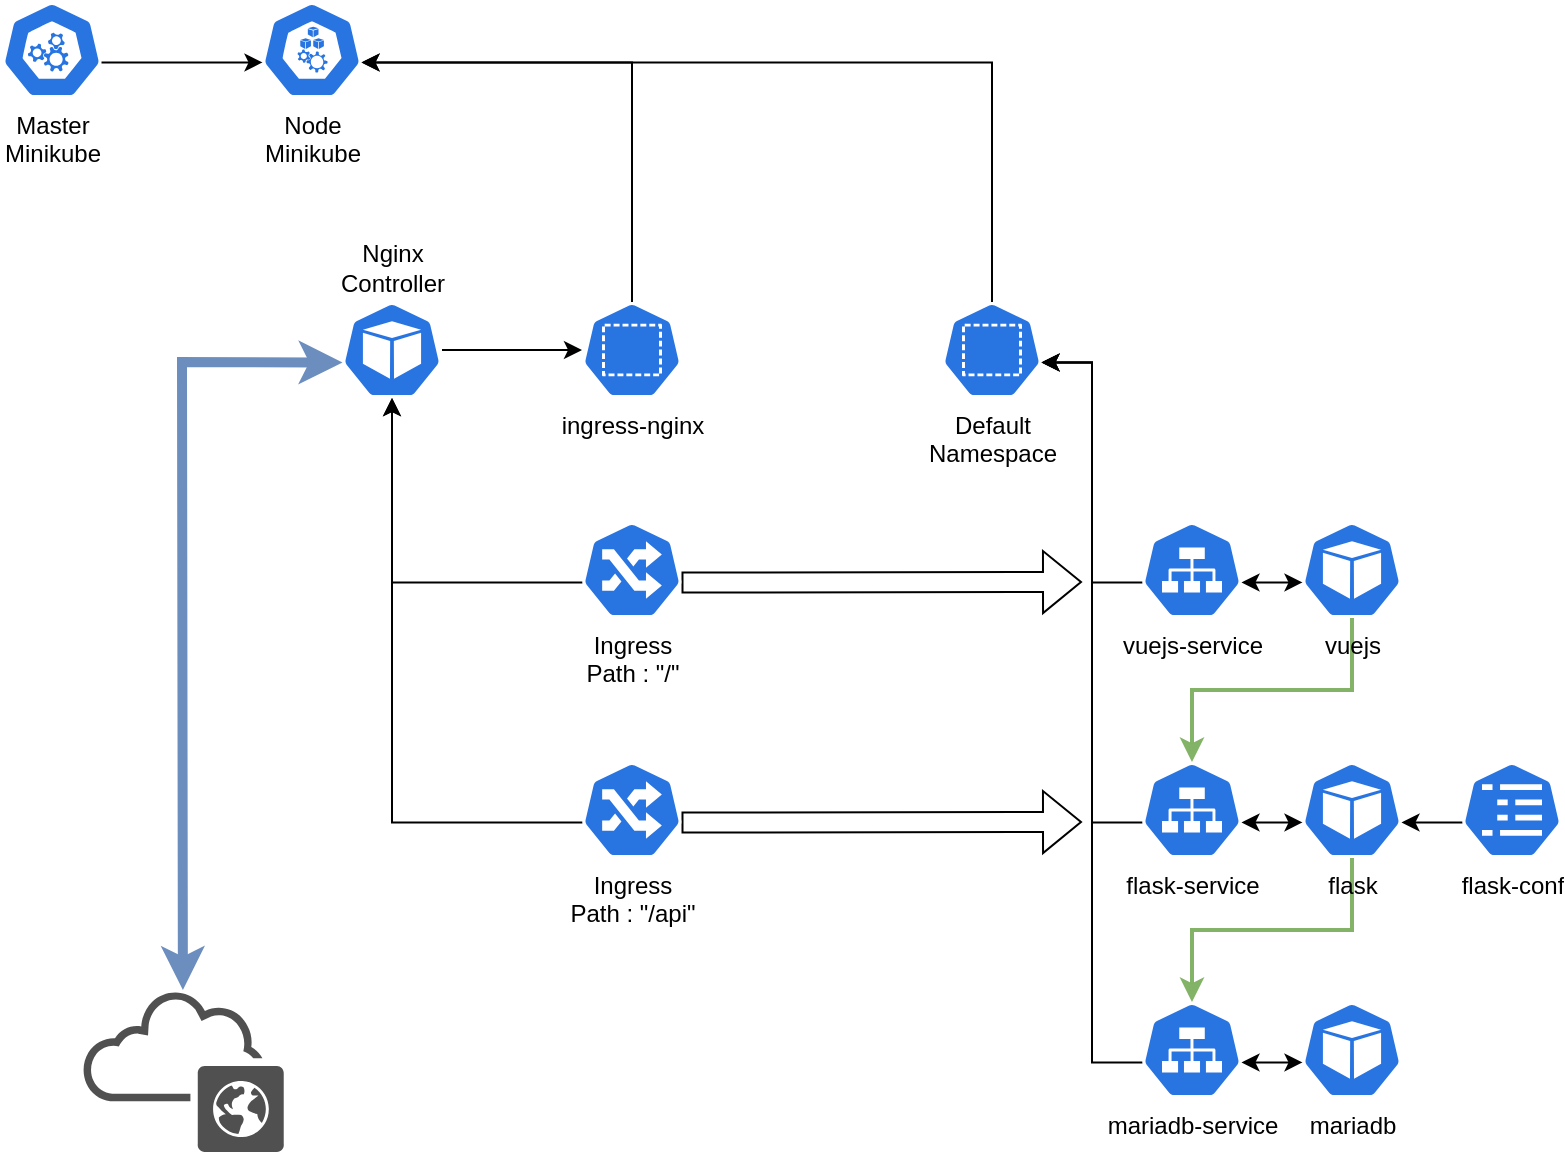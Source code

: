 <mxfile version="21.1.0" type="device">
  <diagram name="Page-1" id="pNoEjBvDNpZCRY3drm0s">
    <mxGraphModel dx="1434" dy="795" grid="1" gridSize="10" guides="1" tooltips="1" connect="1" arrows="1" fold="1" page="1" pageScale="1" pageWidth="827" pageHeight="1169" math="0" shadow="0">
      <root>
        <mxCell id="0" />
        <mxCell id="1" parent="0" />
        <mxCell id="DZL-AU3BLcYiQr3JJNqp-4" value="Master&lt;div&gt;Minikube&lt;/div&gt;" style="sketch=0;html=1;dashed=0;whitespace=wrap;fillColor=#2875E2;strokeColor=#ffffff;points=[[0.005,0.63,0],[0.1,0.2,0],[0.9,0.2,0],[0.5,0,0],[0.995,0.63,0],[0.72,0.99,0],[0.5,1,0],[0.28,0.99,0]];verticalLabelPosition=bottom;align=center;verticalAlign=top;shape=mxgraph.kubernetes.icon;prIcon=master" parent="1" vertex="1">
          <mxGeometry x="10" y="10" width="50" height="48" as="geometry" />
        </mxCell>
        <mxCell id="DZL-AU3BLcYiQr3JJNqp-7" value="&lt;div&gt;Node&lt;br&gt;&lt;/div&gt;&lt;div&gt;Minikube&lt;/div&gt;" style="sketch=0;html=1;dashed=0;whitespace=wrap;fillColor=#2875E2;strokeColor=#ffffff;points=[[0.005,0.63,0],[0.1,0.2,0],[0.9,0.2,0],[0.5,0,0],[0.995,0.63,0],[0.72,0.99,0],[0.5,1,0],[0.28,0.99,0]];verticalLabelPosition=bottom;align=center;verticalAlign=top;shape=mxgraph.kubernetes.icon;prIcon=node" parent="1" vertex="1">
          <mxGeometry x="140" y="10" width="50" height="48" as="geometry" />
        </mxCell>
        <mxCell id="DZL-AU3BLcYiQr3JJNqp-9" value="" style="endArrow=classic;html=1;rounded=0;exitX=0.995;exitY=0.63;exitDx=0;exitDy=0;exitPerimeter=0;entryX=0.005;entryY=0.63;entryDx=0;entryDy=0;entryPerimeter=0;" parent="1" source="DZL-AU3BLcYiQr3JJNqp-4" target="DZL-AU3BLcYiQr3JJNqp-7" edge="1">
          <mxGeometry width="50" height="50" relative="1" as="geometry">
            <mxPoint x="240" y="230" as="sourcePoint" />
            <mxPoint x="290" y="180" as="targetPoint" />
          </mxGeometry>
        </mxCell>
        <mxCell id="DZL-AU3BLcYiQr3JJNqp-15" style="edgeStyle=orthogonalEdgeStyle;rounded=0;orthogonalLoop=1;jettySize=auto;html=1;exitX=0.5;exitY=0;exitDx=0;exitDy=0;exitPerimeter=0;entryX=0.995;entryY=0.63;entryDx=0;entryDy=0;entryPerimeter=0;" parent="1" source="DZL-AU3BLcYiQr3JJNqp-11" target="DZL-AU3BLcYiQr3JJNqp-7" edge="1">
          <mxGeometry relative="1" as="geometry" />
        </mxCell>
        <mxCell id="DZL-AU3BLcYiQr3JJNqp-11" value="&lt;div&gt;Default&lt;/div&gt;&lt;div&gt;Namespace&lt;/div&gt;" style="sketch=0;html=1;dashed=0;whitespace=wrap;fillColor=#2875E2;strokeColor=#ffffff;points=[[0.005,0.63,0],[0.1,0.2,0],[0.9,0.2,0],[0.5,0,0],[0.995,0.63,0],[0.72,0.99,0],[0.5,1,0],[0.28,0.99,0]];verticalLabelPosition=bottom;align=center;verticalAlign=top;shape=mxgraph.kubernetes.icon;prIcon=ns" parent="1" vertex="1">
          <mxGeometry x="480" y="160" width="50" height="48" as="geometry" />
        </mxCell>
        <mxCell id="DZL-AU3BLcYiQr3JJNqp-28" style="edgeStyle=orthogonalEdgeStyle;rounded=0;orthogonalLoop=1;jettySize=auto;html=1;exitX=0.005;exitY=0.63;exitDx=0;exitDy=0;exitPerimeter=0;entryX=0.995;entryY=0.63;entryDx=0;entryDy=0;entryPerimeter=0;" parent="1" source="DZL-AU3BLcYiQr3JJNqp-16" target="DZL-AU3BLcYiQr3JJNqp-11" edge="1">
          <mxGeometry relative="1" as="geometry" />
        </mxCell>
        <mxCell id="DZL-AU3BLcYiQr3JJNqp-16" value="vuejs-service" style="sketch=0;html=1;dashed=0;whitespace=wrap;fillColor=#2875E2;strokeColor=#ffffff;points=[[0.005,0.63,0],[0.1,0.2,0],[0.9,0.2,0],[0.5,0,0],[0.995,0.63,0],[0.72,0.99,0],[0.5,1,0],[0.28,0.99,0]];verticalLabelPosition=bottom;align=center;verticalAlign=top;shape=mxgraph.kubernetes.icon;prIcon=svc" parent="1" vertex="1">
          <mxGeometry x="580" y="270" width="50" height="48" as="geometry" />
        </mxCell>
        <mxCell id="p00tdbWl2PLdAIT1tHPg-5" style="edgeStyle=orthogonalEdgeStyle;rounded=0;orthogonalLoop=1;jettySize=auto;html=1;exitX=0.5;exitY=1;exitDx=0;exitDy=0;exitPerimeter=0;entryX=0.5;entryY=0;entryDx=0;entryDy=0;entryPerimeter=0;fillColor=#d5e8d4;strokeColor=#82b366;strokeWidth=2;" edge="1" parent="1" source="DZL-AU3BLcYiQr3JJNqp-17" target="DZL-AU3BLcYiQr3JJNqp-29">
          <mxGeometry relative="1" as="geometry" />
        </mxCell>
        <mxCell id="DZL-AU3BLcYiQr3JJNqp-17" value="vuejs" style="sketch=0;html=1;dashed=0;whitespace=wrap;fillColor=#2875E2;strokeColor=#ffffff;points=[[0.005,0.63,0],[0.1,0.2,0],[0.9,0.2,0],[0.5,0,0],[0.995,0.63,0],[0.72,0.99,0],[0.5,1,0],[0.28,0.99,0]];verticalLabelPosition=bottom;align=center;verticalAlign=top;shape=mxgraph.kubernetes.icon;prIcon=pod" parent="1" vertex="1">
          <mxGeometry x="660" y="270" width="50" height="48" as="geometry" />
        </mxCell>
        <mxCell id="DZL-AU3BLcYiQr3JJNqp-27" value="" style="endArrow=classic;startArrow=classic;html=1;rounded=0;entryX=0.005;entryY=0.63;entryDx=0;entryDy=0;entryPerimeter=0;exitX=0.995;exitY=0.63;exitDx=0;exitDy=0;exitPerimeter=0;" parent="1" source="DZL-AU3BLcYiQr3JJNqp-16" target="DZL-AU3BLcYiQr3JJNqp-17" edge="1">
          <mxGeometry width="50" height="50" relative="1" as="geometry">
            <mxPoint x="430" y="360" as="sourcePoint" />
            <mxPoint x="480" y="310" as="targetPoint" />
          </mxGeometry>
        </mxCell>
        <mxCell id="DZL-AU3BLcYiQr3JJNqp-44" style="edgeStyle=orthogonalEdgeStyle;rounded=0;orthogonalLoop=1;jettySize=auto;html=1;exitX=0.005;exitY=0.63;exitDx=0;exitDy=0;exitPerimeter=0;entryX=0.995;entryY=0.63;entryDx=0;entryDy=0;entryPerimeter=0;" parent="1" source="DZL-AU3BLcYiQr3JJNqp-29" target="DZL-AU3BLcYiQr3JJNqp-11" edge="1">
          <mxGeometry relative="1" as="geometry" />
        </mxCell>
        <mxCell id="DZL-AU3BLcYiQr3JJNqp-29" value="flask-service" style="sketch=0;html=1;dashed=0;whitespace=wrap;fillColor=#2875E2;strokeColor=#ffffff;points=[[0.005,0.63,0],[0.1,0.2,0],[0.9,0.2,0],[0.5,0,0],[0.995,0.63,0],[0.72,0.99,0],[0.5,1,0],[0.28,0.99,0]];verticalLabelPosition=bottom;align=center;verticalAlign=top;shape=mxgraph.kubernetes.icon;prIcon=svc" parent="1" vertex="1">
          <mxGeometry x="580" y="390" width="50" height="48" as="geometry" />
        </mxCell>
        <mxCell id="p00tdbWl2PLdAIT1tHPg-4" style="edgeStyle=orthogonalEdgeStyle;rounded=0;orthogonalLoop=1;jettySize=auto;html=1;exitX=0.5;exitY=1;exitDx=0;exitDy=0;exitPerimeter=0;entryX=0.5;entryY=0;entryDx=0;entryDy=0;entryPerimeter=0;fillColor=#d5e8d4;strokeColor=#82b366;strokeWidth=2;" edge="1" parent="1" source="DZL-AU3BLcYiQr3JJNqp-30" target="DZL-AU3BLcYiQr3JJNqp-34">
          <mxGeometry relative="1" as="geometry" />
        </mxCell>
        <mxCell id="DZL-AU3BLcYiQr3JJNqp-30" value="flask" style="sketch=0;html=1;dashed=0;whitespace=wrap;fillColor=#2875E2;strokeColor=#ffffff;points=[[0.005,0.63,0],[0.1,0.2,0],[0.9,0.2,0],[0.5,0,0],[0.995,0.63,0],[0.72,0.99,0],[0.5,1,0],[0.28,0.99,0]];verticalLabelPosition=bottom;align=center;verticalAlign=top;shape=mxgraph.kubernetes.icon;prIcon=pod" parent="1" vertex="1">
          <mxGeometry x="660" y="390" width="50" height="48" as="geometry" />
        </mxCell>
        <mxCell id="DZL-AU3BLcYiQr3JJNqp-33" value="" style="endArrow=classic;startArrow=classic;html=1;rounded=0;entryX=0.005;entryY=0.63;entryDx=0;entryDy=0;entryPerimeter=0;exitX=0.995;exitY=0.63;exitDx=0;exitDy=0;exitPerimeter=0;" parent="1" source="DZL-AU3BLcYiQr3JJNqp-29" target="DZL-AU3BLcYiQr3JJNqp-30" edge="1">
          <mxGeometry width="50" height="50" relative="1" as="geometry">
            <mxPoint x="430" y="480" as="sourcePoint" />
            <mxPoint x="480" y="430" as="targetPoint" />
          </mxGeometry>
        </mxCell>
        <mxCell id="DZL-AU3BLcYiQr3JJNqp-46" style="edgeStyle=orthogonalEdgeStyle;rounded=0;orthogonalLoop=1;jettySize=auto;html=1;exitX=0.005;exitY=0.63;exitDx=0;exitDy=0;exitPerimeter=0;entryX=0.995;entryY=0.63;entryDx=0;entryDy=0;entryPerimeter=0;" parent="1" source="DZL-AU3BLcYiQr3JJNqp-34" target="DZL-AU3BLcYiQr3JJNqp-11" edge="1">
          <mxGeometry relative="1" as="geometry" />
        </mxCell>
        <mxCell id="DZL-AU3BLcYiQr3JJNqp-34" value="mariadb-service" style="sketch=0;html=1;dashed=0;whitespace=wrap;fillColor=#2875E2;strokeColor=#ffffff;points=[[0.005,0.63,0],[0.1,0.2,0],[0.9,0.2,0],[0.5,0,0],[0.995,0.63,0],[0.72,0.99,0],[0.5,1,0],[0.28,0.99,0]];verticalLabelPosition=bottom;align=center;verticalAlign=top;shape=mxgraph.kubernetes.icon;prIcon=svc" parent="1" vertex="1">
          <mxGeometry x="580" y="510" width="50" height="48" as="geometry" />
        </mxCell>
        <mxCell id="DZL-AU3BLcYiQr3JJNqp-35" value="mariadb" style="sketch=0;html=1;dashed=0;whitespace=wrap;fillColor=#2875E2;strokeColor=#ffffff;points=[[0.005,0.63,0],[0.1,0.2,0],[0.9,0.2,0],[0.5,0,0],[0.995,0.63,0],[0.72,0.99,0],[0.5,1,0],[0.28,0.99,0]];verticalLabelPosition=bottom;align=center;verticalAlign=top;shape=mxgraph.kubernetes.icon;prIcon=pod" parent="1" vertex="1">
          <mxGeometry x="660" y="510" width="50" height="48" as="geometry" />
        </mxCell>
        <mxCell id="DZL-AU3BLcYiQr3JJNqp-38" value="" style="endArrow=classic;startArrow=classic;html=1;rounded=0;entryX=0.005;entryY=0.63;entryDx=0;entryDy=0;entryPerimeter=0;exitX=0.995;exitY=0.63;exitDx=0;exitDy=0;exitPerimeter=0;" parent="1" source="DZL-AU3BLcYiQr3JJNqp-34" target="DZL-AU3BLcYiQr3JJNqp-35" edge="1">
          <mxGeometry width="50" height="50" relative="1" as="geometry">
            <mxPoint x="430" y="600" as="sourcePoint" />
            <mxPoint x="480" y="550" as="targetPoint" />
          </mxGeometry>
        </mxCell>
        <mxCell id="p42RPHAyglEVrncSIzuF-5" style="edgeStyle=orthogonalEdgeStyle;rounded=0;orthogonalLoop=1;jettySize=auto;html=1;exitX=0.5;exitY=0;exitDx=0;exitDy=0;exitPerimeter=0;entryX=0.995;entryY=0.63;entryDx=0;entryDy=0;entryPerimeter=0;" parent="1" source="p42RPHAyglEVrncSIzuF-3" target="DZL-AU3BLcYiQr3JJNqp-7" edge="1">
          <mxGeometry relative="1" as="geometry" />
        </mxCell>
        <mxCell id="p42RPHAyglEVrncSIzuF-3" value="ingress-nginx" style="sketch=0;html=1;dashed=0;whitespace=wrap;fillColor=#2875E2;strokeColor=#ffffff;points=[[0.005,0.63,0],[0.1,0.2,0],[0.9,0.2,0],[0.5,0,0],[0.995,0.63,0],[0.72,0.99,0],[0.5,1,0],[0.28,0.99,0]];verticalLabelPosition=bottom;align=center;verticalAlign=top;shape=mxgraph.kubernetes.icon;prIcon=ns" parent="1" vertex="1">
          <mxGeometry x="300" y="160" width="50" height="48" as="geometry" />
        </mxCell>
        <mxCell id="p42RPHAyglEVrncSIzuF-7" value="" style="edgeStyle=orthogonalEdgeStyle;rounded=0;orthogonalLoop=1;jettySize=auto;html=1;" parent="1" source="p42RPHAyglEVrncSIzuF-6" target="p42RPHAyglEVrncSIzuF-3" edge="1">
          <mxGeometry relative="1" as="geometry" />
        </mxCell>
        <mxCell id="p42RPHAyglEVrncSIzuF-6" value="Nginx&lt;br style=&quot;font-size: 12px;&quot;&gt;Controller" style="sketch=0;html=1;dashed=0;whitespace=wrap;fillColor=#2875E2;strokeColor=#ffffff;points=[[0.005,0.63,0],[0.1,0.2,0],[0.9,0.2,0],[0.5,0,0],[0.995,0.63,0],[0.72,0.99,0],[0.5,1,0],[0.28,0.99,0]];verticalLabelPosition=top;align=center;verticalAlign=bottom;shape=mxgraph.kubernetes.icon;prIcon=pod;horizontal=1;fontSize=12;labelPosition=center;" parent="1" vertex="1">
          <mxGeometry x="180" y="160" width="50" height="48" as="geometry" />
        </mxCell>
        <mxCell id="p00tdbWl2PLdAIT1tHPg-1" style="edgeStyle=orthogonalEdgeStyle;rounded=0;orthogonalLoop=1;jettySize=auto;html=1;exitX=0.005;exitY=0.63;exitDx=0;exitDy=0;exitPerimeter=0;entryX=0.995;entryY=0.63;entryDx=0;entryDy=0;entryPerimeter=0;" edge="1" parent="1" source="p42RPHAyglEVrncSIzuF-8" target="DZL-AU3BLcYiQr3JJNqp-30">
          <mxGeometry relative="1" as="geometry" />
        </mxCell>
        <mxCell id="p42RPHAyglEVrncSIzuF-8" value="flask-conf" style="sketch=0;html=1;dashed=0;whitespace=wrap;fillColor=#2875E2;strokeColor=#ffffff;points=[[0.005,0.63,0],[0.1,0.2,0],[0.9,0.2,0],[0.5,0,0],[0.995,0.63,0],[0.72,0.99,0],[0.5,1,0],[0.28,0.99,0]];verticalLabelPosition=bottom;align=center;verticalAlign=top;shape=mxgraph.kubernetes.icon;prIcon=cm" parent="1" vertex="1">
          <mxGeometry x="740" y="390" width="50" height="48" as="geometry" />
        </mxCell>
        <mxCell id="p00tdbWl2PLdAIT1tHPg-9" value="" style="shape=flexArrow;endArrow=classic;html=1;rounded=0;endSize=6;exitX=0.995;exitY=0.63;exitDx=0;exitDy=0;exitPerimeter=0;" edge="1" parent="1" source="p00tdbWl2PLdAIT1tHPg-14">
          <mxGeometry width="50" height="50" relative="1" as="geometry">
            <mxPoint x="380" y="330" as="sourcePoint" />
            <mxPoint x="550" y="300" as="targetPoint" />
          </mxGeometry>
        </mxCell>
        <mxCell id="p00tdbWl2PLdAIT1tHPg-10" value="" style="shape=flexArrow;endArrow=classic;html=1;rounded=0;exitX=0.995;exitY=0.63;exitDx=0;exitDy=0;exitPerimeter=0;" edge="1" parent="1" source="p00tdbWl2PLdAIT1tHPg-15">
          <mxGeometry width="50" height="50" relative="1" as="geometry">
            <mxPoint x="349.75" y="420.24" as="sourcePoint" />
            <mxPoint x="550" y="420" as="targetPoint" />
          </mxGeometry>
        </mxCell>
        <mxCell id="p00tdbWl2PLdAIT1tHPg-20" style="edgeStyle=orthogonalEdgeStyle;rounded=0;orthogonalLoop=1;jettySize=auto;html=1;exitX=0.005;exitY=0.63;exitDx=0;exitDy=0;exitPerimeter=0;" edge="1" parent="1" source="p00tdbWl2PLdAIT1tHPg-14" target="p42RPHAyglEVrncSIzuF-6">
          <mxGeometry relative="1" as="geometry" />
        </mxCell>
        <mxCell id="p00tdbWl2PLdAIT1tHPg-14" value="Ingress&lt;br&gt;Path : &quot;/&quot;" style="sketch=0;html=1;dashed=0;whitespace=wrap;fillColor=#2875E2;strokeColor=#ffffff;points=[[0.005,0.63,0],[0.1,0.2,0],[0.9,0.2,0],[0.5,0,0],[0.995,0.63,0],[0.72,0.99,0],[0.5,1,0],[0.28,0.99,0]];verticalLabelPosition=bottom;align=center;verticalAlign=top;shape=mxgraph.kubernetes.icon;prIcon=ing" vertex="1" parent="1">
          <mxGeometry x="300" y="270" width="50" height="48" as="geometry" />
        </mxCell>
        <mxCell id="p00tdbWl2PLdAIT1tHPg-22" style="edgeStyle=orthogonalEdgeStyle;rounded=0;orthogonalLoop=1;jettySize=auto;html=1;exitX=0.005;exitY=0.63;exitDx=0;exitDy=0;exitPerimeter=0;entryX=0.5;entryY=1;entryDx=0;entryDy=0;entryPerimeter=0;" edge="1" parent="1" source="p00tdbWl2PLdAIT1tHPg-15" target="p42RPHAyglEVrncSIzuF-6">
          <mxGeometry relative="1" as="geometry" />
        </mxCell>
        <mxCell id="p00tdbWl2PLdAIT1tHPg-15" value="Ingress&lt;br&gt;Path : &quot;/api&quot;" style="sketch=0;html=1;dashed=0;whitespace=wrap;fillColor=#2875E2;strokeColor=#ffffff;points=[[0.005,0.63,0],[0.1,0.2,0],[0.9,0.2,0],[0.5,0,0],[0.995,0.63,0],[0.72,0.99,0],[0.5,1,0],[0.28,0.99,0]];verticalLabelPosition=bottom;align=center;verticalAlign=top;shape=mxgraph.kubernetes.icon;prIcon=ing" vertex="1" parent="1">
          <mxGeometry x="300" y="390" width="50" height="48" as="geometry" />
        </mxCell>
        <mxCell id="p00tdbWl2PLdAIT1tHPg-17" value="" style="sketch=0;pointerEvents=1;shadow=0;dashed=0;html=1;strokeColor=none;fillColor=#505050;labelPosition=center;verticalLabelPosition=bottom;outlineConnect=0;verticalAlign=top;align=center;shape=mxgraph.office.clouds.public_cloud;" vertex="1" parent="1">
          <mxGeometry x="50" y="504" width="101" height="81" as="geometry" />
        </mxCell>
        <mxCell id="p00tdbWl2PLdAIT1tHPg-24" value="" style="endArrow=classic;startArrow=classic;html=1;rounded=0;entryX=0.005;entryY=0.63;entryDx=0;entryDy=0;entryPerimeter=0;fontSize=18;fontColor=#3819FF;spacing=7;strokeWidth=5;fillColor=#dae8fc;strokeColor=#6c8ebf;" edge="1" parent="1" source="p00tdbWl2PLdAIT1tHPg-17" target="p42RPHAyglEVrncSIzuF-6">
          <mxGeometry width="50" height="50" relative="1" as="geometry">
            <mxPoint x="390" y="410" as="sourcePoint" />
            <mxPoint x="440" y="360" as="targetPoint" />
            <Array as="points">
              <mxPoint x="100" y="190" />
            </Array>
          </mxGeometry>
        </mxCell>
      </root>
    </mxGraphModel>
  </diagram>
</mxfile>
